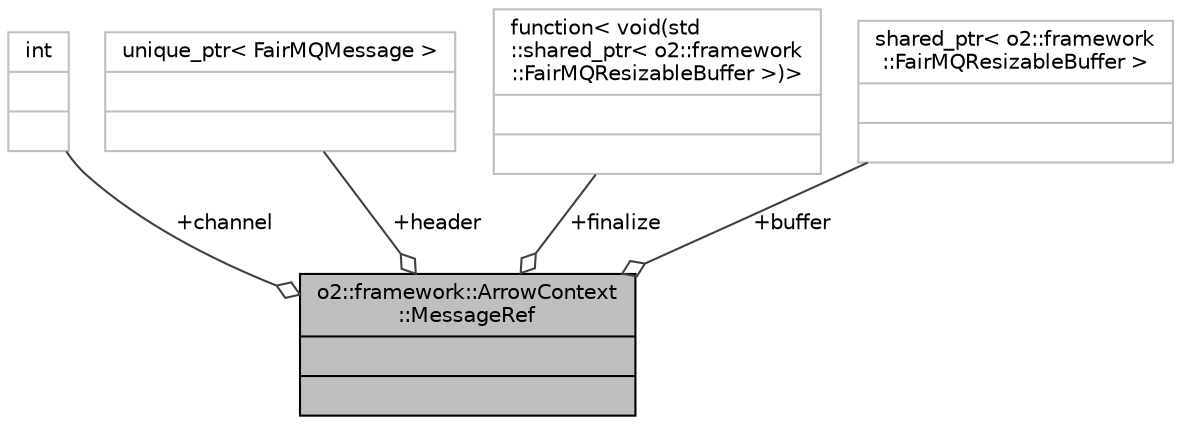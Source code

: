 digraph "o2::framework::ArrowContext::MessageRef"
{
 // INTERACTIVE_SVG=YES
  bgcolor="transparent";
  edge [fontname="Helvetica",fontsize="10",labelfontname="Helvetica",labelfontsize="10"];
  node [fontname="Helvetica",fontsize="10",shape=record];
  Node1 [label="{o2::framework::ArrowContext\l::MessageRef\n||}",height=0.2,width=0.4,color="black", fillcolor="grey75", style="filled", fontcolor="black"];
  Node2 -> Node1 [color="grey25",fontsize="10",style="solid",label=" +channel" ,arrowhead="odiamond",fontname="Helvetica"];
  Node2 [label="{int\n||}",height=0.2,width=0.4,color="grey75"];
  Node3 -> Node1 [color="grey25",fontsize="10",style="solid",label=" +header" ,arrowhead="odiamond",fontname="Helvetica"];
  Node3 [label="{unique_ptr\< FairMQMessage \>\n||}",height=0.2,width=0.4,color="grey75"];
  Node4 -> Node1 [color="grey25",fontsize="10",style="solid",label=" +finalize" ,arrowhead="odiamond",fontname="Helvetica"];
  Node4 [label="{function\< void(std\l::shared_ptr\< o2::framework\l::FairMQResizableBuffer \>)\>\n||}",height=0.2,width=0.4,color="grey75"];
  Node5 -> Node1 [color="grey25",fontsize="10",style="solid",label=" +buffer" ,arrowhead="odiamond",fontname="Helvetica"];
  Node5 [label="{shared_ptr\< o2::framework\l::FairMQResizableBuffer \>\n||}",height=0.2,width=0.4,color="grey75"];
}
